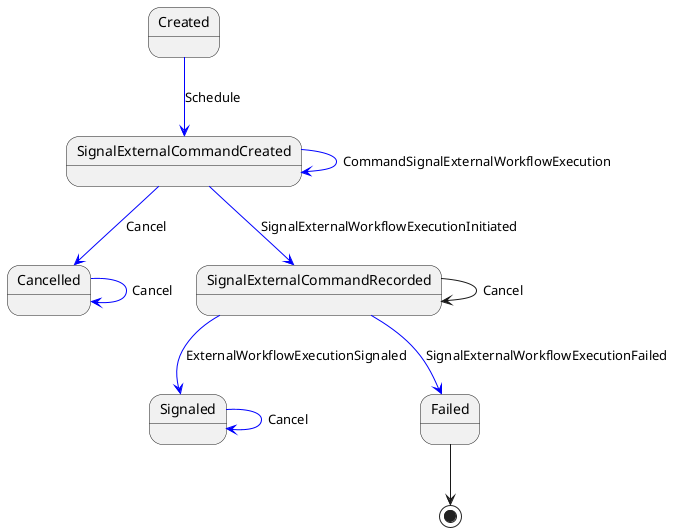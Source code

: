@startuml
Created -[#blue]-> SignalExternalCommandCreated: Schedule
SignalExternalCommandCreated -[#blue]-> SignalExternalCommandCreated: CommandSignalExternalWorkflowExecution
SignalExternalCommandCreated -[#blue]-> Cancelled: Cancel
SignalExternalCommandCreated -[#blue]-> SignalExternalCommandRecorded: SignalExternalWorkflowExecutionInitiated
SignalExternalCommandRecorded --> SignalExternalCommandRecorded: Cancel
SignalExternalCommandRecorded -[#blue]-> Signaled: ExternalWorkflowExecutionSignaled
SignalExternalCommandRecorded -[#blue]-> Failed: SignalExternalWorkflowExecutionFailed
Cancelled -[#blue]-> Cancelled: Cancel
Signaled -[#blue]-> Signaled: Cancel
Failed --> [*]
@enduml